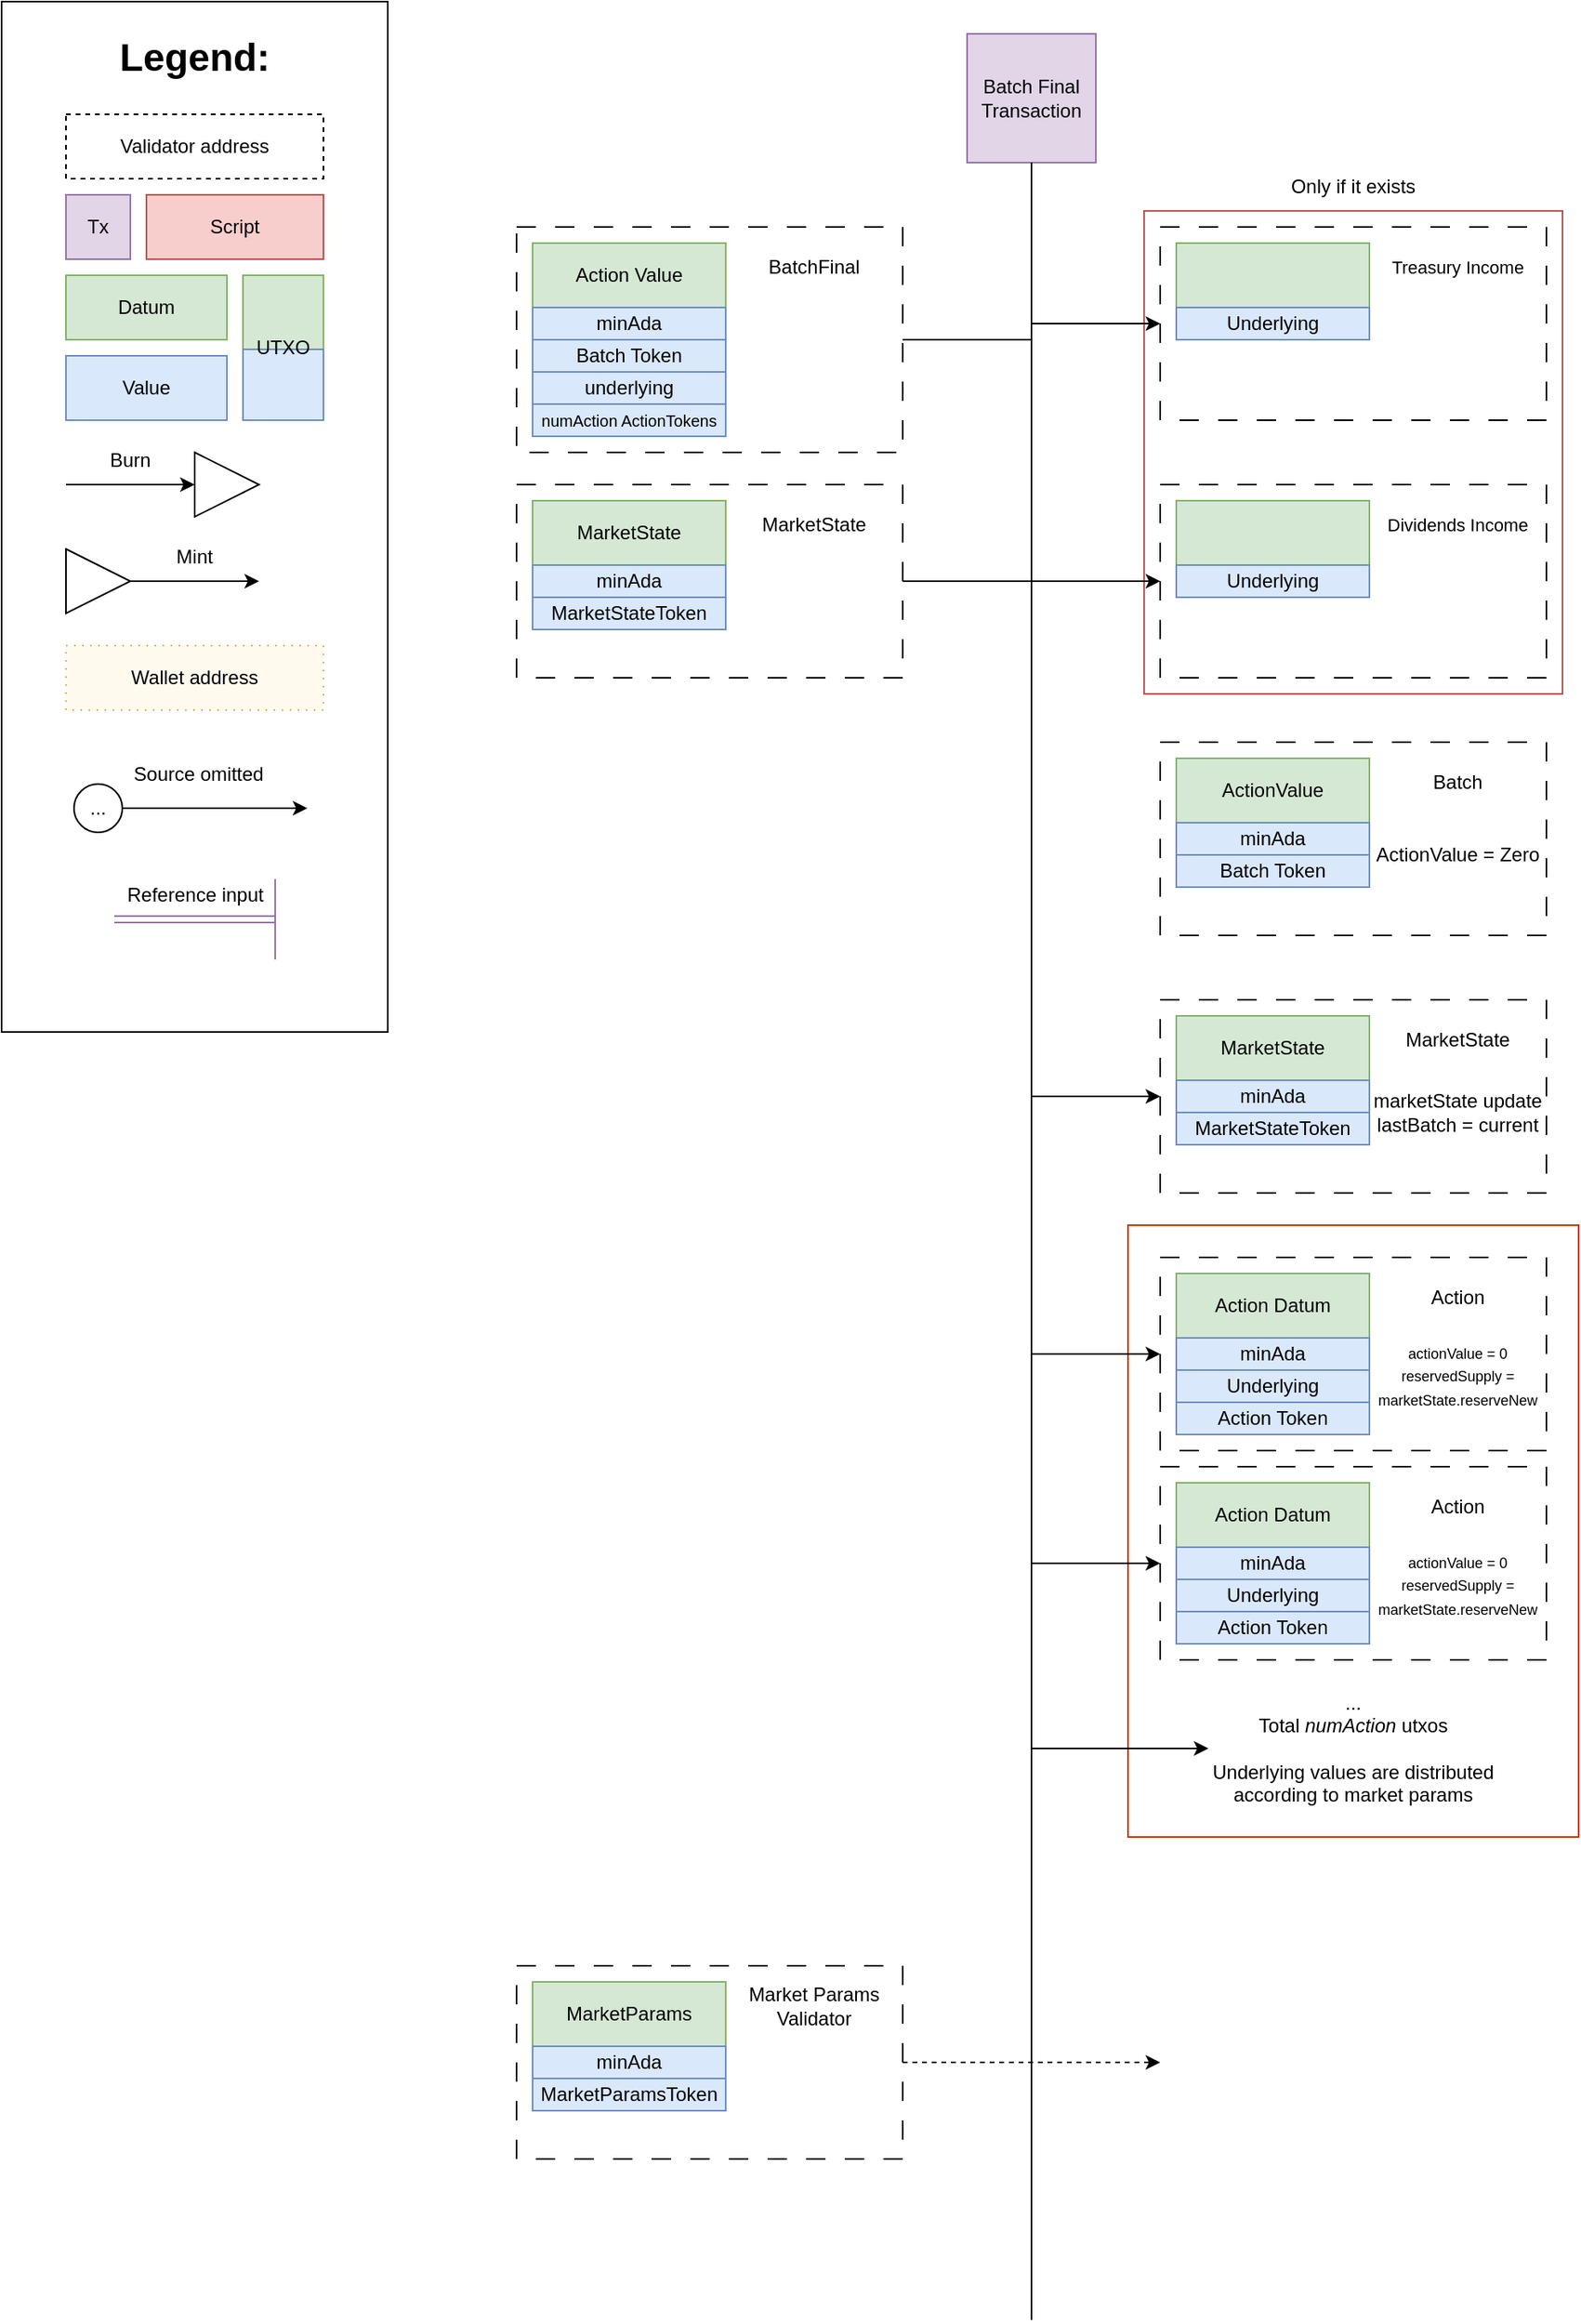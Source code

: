 <mxfile version="26.0.10">
  <diagram name="Page-1" id="YU9haA6fMDT3eav_pW62">
    <mxGraphModel dx="2197" dy="977" grid="1" gridSize="10" guides="1" tooltips="1" connect="1" arrows="1" fold="1" page="1" pageScale="1" pageWidth="850" pageHeight="1100" math="0" shadow="0">
      <root>
        <mxCell id="0" />
        <mxCell id="1" parent="0" />
        <mxCell id="FvWVYKfLzOEbFjhHtuPe-29" value="" style="rounded=0;whiteSpace=wrap;html=1;fillColor=none;strokeColor=#b85450;" parent="1" vertex="1">
          <mxGeometry x="470" y="230" width="260" height="300" as="geometry" />
        </mxCell>
        <mxCell id="FvWVYKfLzOEbFjhHtuPe-1" value="Batch Final Transaction" style="whiteSpace=wrap;html=1;aspect=fixed;fillColor=#e1d5e7;strokeColor=#9673a6;" parent="1" vertex="1">
          <mxGeometry x="360" y="120" width="80" height="80" as="geometry" />
        </mxCell>
        <mxCell id="FvWVYKfLzOEbFjhHtuPe-2" value="" style="endArrow=none;html=1;rounded=0;entryX=0.5;entryY=1;entryDx=0;entryDy=0;" parent="1" target="FvWVYKfLzOEbFjhHtuPe-1" edge="1">
          <mxGeometry width="50" height="50" relative="1" as="geometry">
            <mxPoint x="400" y="1540" as="sourcePoint" />
            <mxPoint x="440" y="570" as="targetPoint" />
          </mxGeometry>
        </mxCell>
        <mxCell id="FvWVYKfLzOEbFjhHtuPe-17" value="" style="rounded=0;whiteSpace=wrap;html=1;fillColor=none;dashed=1;dashPattern=12 12;strokeWidth=1;" parent="1" vertex="1">
          <mxGeometry x="480" y="240" width="240" height="120" as="geometry" />
        </mxCell>
        <mxCell id="FvWVYKfLzOEbFjhHtuPe-18" value="&lt;font style=&quot;font-size: 11px;&quot;&gt;Treasury Income&lt;br&gt;&lt;/font&gt;" style="text;html=1;strokeColor=none;fillColor=none;align=center;verticalAlign=middle;whiteSpace=wrap;rounded=0;" parent="1" vertex="1">
          <mxGeometry x="620" y="250" width="90" height="30" as="geometry" />
        </mxCell>
        <mxCell id="FvWVYKfLzOEbFjhHtuPe-19" value="" style="rounded=0;whiteSpace=wrap;html=1;fillColor=#d5e8d4;strokeColor=#82b366;" parent="1" vertex="1">
          <mxGeometry x="490" y="250" width="120" height="40" as="geometry" />
        </mxCell>
        <mxCell id="FvWVYKfLzOEbFjhHtuPe-20" value="Underlying" style="rounded=0;whiteSpace=wrap;html=1;fillColor=#dae8fc;strokeColor=#6c8ebf;" parent="1" vertex="1">
          <mxGeometry x="490" y="290" width="120" height="20" as="geometry" />
        </mxCell>
        <mxCell id="FvWVYKfLzOEbFjhHtuPe-23" value="" style="rounded=0;whiteSpace=wrap;html=1;fillColor=none;dashed=1;dashPattern=12 12;strokeWidth=1;" parent="1" vertex="1">
          <mxGeometry x="480" y="400" width="240" height="120" as="geometry" />
        </mxCell>
        <mxCell id="FvWVYKfLzOEbFjhHtuPe-24" value="&lt;font style=&quot;font-size: 11px;&quot;&gt;Dividends Income&lt;br&gt;&lt;/font&gt;" style="text;html=1;strokeColor=none;fillColor=none;align=center;verticalAlign=middle;whiteSpace=wrap;rounded=0;" parent="1" vertex="1">
          <mxGeometry x="620" y="410" width="90" height="30" as="geometry" />
        </mxCell>
        <mxCell id="FvWVYKfLzOEbFjhHtuPe-25" value="" style="rounded=0;whiteSpace=wrap;html=1;fillColor=#d5e8d4;strokeColor=#82b366;" parent="1" vertex="1">
          <mxGeometry x="490" y="410" width="120" height="40" as="geometry" />
        </mxCell>
        <mxCell id="FvWVYKfLzOEbFjhHtuPe-26" value="Underlying" style="rounded=0;whiteSpace=wrap;html=1;fillColor=#dae8fc;strokeColor=#6c8ebf;" parent="1" vertex="1">
          <mxGeometry x="490" y="450" width="120" height="20" as="geometry" />
        </mxCell>
        <mxCell id="FvWVYKfLzOEbFjhHtuPe-30" value="Only if it exists" style="text;html=1;strokeColor=none;fillColor=none;align=center;verticalAlign=middle;whiteSpace=wrap;rounded=0;" parent="1" vertex="1">
          <mxGeometry x="470" y="200" width="260" height="30" as="geometry" />
        </mxCell>
        <mxCell id="FvWVYKfLzOEbFjhHtuPe-31" value="" style="rounded=0;whiteSpace=wrap;html=1;fillColor=none;dashed=1;dashPattern=12 12;strokeWidth=1;" parent="1" vertex="1">
          <mxGeometry x="480" y="560" width="240" height="120" as="geometry" />
        </mxCell>
        <mxCell id="FvWVYKfLzOEbFjhHtuPe-32" value="Batch" style="text;html=1;strokeColor=none;fillColor=none;align=center;verticalAlign=middle;whiteSpace=wrap;rounded=0;" parent="1" vertex="1">
          <mxGeometry x="620" y="570" width="90" height="30" as="geometry" />
        </mxCell>
        <mxCell id="FvWVYKfLzOEbFjhHtuPe-33" value="ActionValue" style="rounded=0;whiteSpace=wrap;html=1;fillColor=#d5e8d4;strokeColor=#82b366;" parent="1" vertex="1">
          <mxGeometry x="490" y="570" width="120" height="40" as="geometry" />
        </mxCell>
        <mxCell id="FvWVYKfLzOEbFjhHtuPe-34" value="&lt;div&gt;minAda&lt;/div&gt;" style="rounded=0;whiteSpace=wrap;html=1;fillColor=#dae8fc;strokeColor=#6c8ebf;" parent="1" vertex="1">
          <mxGeometry x="490" y="610" width="120" height="20" as="geometry" />
        </mxCell>
        <mxCell id="FvWVYKfLzOEbFjhHtuPe-35" value="Batch Token" style="rounded=0;whiteSpace=wrap;html=1;fillColor=#dae8fc;strokeColor=#6c8ebf;" parent="1" vertex="1">
          <mxGeometry x="490" y="630" width="120" height="20" as="geometry" />
        </mxCell>
        <mxCell id="FvWVYKfLzOEbFjhHtuPe-43" value="" style="rounded=0;whiteSpace=wrap;html=1;fillColor=none;fontColor=#000000;strokeColor=#C73500;" parent="1" vertex="1">
          <mxGeometry x="460" y="860" width="280" height="380" as="geometry" />
        </mxCell>
        <mxCell id="FvWVYKfLzOEbFjhHtuPe-44" value="" style="rounded=0;whiteSpace=wrap;html=1;fillColor=none;dashed=1;dashPattern=12 12;strokeWidth=1;" parent="1" vertex="1">
          <mxGeometry x="480" y="880" width="240" height="120" as="geometry" />
        </mxCell>
        <mxCell id="FvWVYKfLzOEbFjhHtuPe-45" value="Action" style="text;html=1;strokeColor=none;fillColor=none;align=center;verticalAlign=middle;whiteSpace=wrap;rounded=0;" parent="1" vertex="1">
          <mxGeometry x="620" y="890" width="90" height="30" as="geometry" />
        </mxCell>
        <mxCell id="FvWVYKfLzOEbFjhHtuPe-46" value="Action Datum" style="rounded=0;whiteSpace=wrap;html=1;fillColor=#d5e8d4;strokeColor=#82b366;" parent="1" vertex="1">
          <mxGeometry x="490" y="890" width="120" height="40" as="geometry" />
        </mxCell>
        <mxCell id="FvWVYKfLzOEbFjhHtuPe-47" value="minAda" style="rounded=0;whiteSpace=wrap;html=1;fillColor=#dae8fc;strokeColor=#6c8ebf;" parent="1" vertex="1">
          <mxGeometry x="490" y="930" width="120" height="20" as="geometry" />
        </mxCell>
        <mxCell id="FvWVYKfLzOEbFjhHtuPe-48" value="Underlying" style="rounded=0;whiteSpace=wrap;html=1;fillColor=#dae8fc;strokeColor=#6c8ebf;" parent="1" vertex="1">
          <mxGeometry x="490" y="950" width="120" height="20" as="geometry" />
        </mxCell>
        <mxCell id="FvWVYKfLzOEbFjhHtuPe-49" value="Action Token" style="rounded=0;whiteSpace=wrap;html=1;fillColor=#dae8fc;strokeColor=#6c8ebf;" parent="1" vertex="1">
          <mxGeometry x="490" y="970" width="120" height="20" as="geometry" />
        </mxCell>
        <mxCell id="FvWVYKfLzOEbFjhHtuPe-50" value="" style="rounded=0;whiteSpace=wrap;html=1;fillColor=none;dashed=1;dashPattern=12 12;strokeWidth=1;" parent="1" vertex="1">
          <mxGeometry x="480" y="1010" width="240" height="120" as="geometry" />
        </mxCell>
        <mxCell id="FvWVYKfLzOEbFjhHtuPe-51" value="Action" style="text;html=1;strokeColor=none;fillColor=none;align=center;verticalAlign=middle;whiteSpace=wrap;rounded=0;" parent="1" vertex="1">
          <mxGeometry x="620" y="1020" width="90" height="30" as="geometry" />
        </mxCell>
        <mxCell id="FvWVYKfLzOEbFjhHtuPe-52" value="Action Datum" style="rounded=0;whiteSpace=wrap;html=1;fillColor=#d5e8d4;strokeColor=#82b366;" parent="1" vertex="1">
          <mxGeometry x="490" y="1020" width="120" height="40" as="geometry" />
        </mxCell>
        <mxCell id="FvWVYKfLzOEbFjhHtuPe-53" value="minAda" style="rounded=0;whiteSpace=wrap;html=1;fillColor=#dae8fc;strokeColor=#6c8ebf;" parent="1" vertex="1">
          <mxGeometry x="490" y="1060" width="120" height="20" as="geometry" />
        </mxCell>
        <mxCell id="FvWVYKfLzOEbFjhHtuPe-54" value="Underlying" style="rounded=0;whiteSpace=wrap;html=1;fillColor=#dae8fc;strokeColor=#6c8ebf;" parent="1" vertex="1">
          <mxGeometry x="490" y="1080" width="120" height="20" as="geometry" />
        </mxCell>
        <mxCell id="FvWVYKfLzOEbFjhHtuPe-55" value="&lt;div&gt;Action Token&lt;br&gt;&lt;/div&gt;" style="rounded=0;whiteSpace=wrap;html=1;fillColor=#dae8fc;strokeColor=#6c8ebf;" parent="1" vertex="1">
          <mxGeometry x="490" y="1100" width="120" height="20" as="geometry" />
        </mxCell>
        <mxCell id="FvWVYKfLzOEbFjhHtuPe-56" value="... &lt;br&gt;&lt;div&gt;Total &lt;i&gt;numAction&lt;/i&gt; utxos&lt;/div&gt;&lt;div&gt;&lt;br&gt;&lt;/div&gt;Underlying values are distributed according to market params" style="text;html=1;strokeColor=none;fillColor=none;align=center;verticalAlign=middle;whiteSpace=wrap;rounded=0;" parent="1" vertex="1">
          <mxGeometry x="510" y="1150" width="180" height="70" as="geometry" />
        </mxCell>
        <mxCell id="FvWVYKfLzOEbFjhHtuPe-90" style="edgeStyle=orthogonalEdgeStyle;rounded=0;orthogonalLoop=1;jettySize=auto;html=1;exitX=1;exitY=0.5;exitDx=0;exitDy=0;entryX=0;entryY=0.5;entryDx=0;entryDy=0;" parent="1" source="FvWVYKfLzOEbFjhHtuPe-57" target="FvWVYKfLzOEbFjhHtuPe-44" edge="1">
          <mxGeometry relative="1" as="geometry" />
        </mxCell>
        <mxCell id="FvWVYKfLzOEbFjhHtuPe-91" style="edgeStyle=orthogonalEdgeStyle;rounded=0;orthogonalLoop=1;jettySize=auto;html=1;exitX=1;exitY=0.5;exitDx=0;exitDy=0;entryX=0;entryY=0.5;entryDx=0;entryDy=0;" parent="1" source="FvWVYKfLzOEbFjhHtuPe-57" target="FvWVYKfLzOEbFjhHtuPe-50" edge="1">
          <mxGeometry relative="1" as="geometry" />
        </mxCell>
        <mxCell id="FvWVYKfLzOEbFjhHtuPe-92" style="edgeStyle=orthogonalEdgeStyle;rounded=0;orthogonalLoop=1;jettySize=auto;html=1;exitX=1;exitY=0.5;exitDx=0;exitDy=0;entryX=0;entryY=0.5;entryDx=0;entryDy=0;" parent="1" source="FvWVYKfLzOEbFjhHtuPe-57" target="FvWVYKfLzOEbFjhHtuPe-56" edge="1">
          <mxGeometry relative="1" as="geometry">
            <Array as="points">
              <mxPoint x="400" y="310" />
              <mxPoint x="400" y="1185" />
            </Array>
          </mxGeometry>
        </mxCell>
        <mxCell id="FvWVYKfLzOEbFjhHtuPe-93" style="edgeStyle=orthogonalEdgeStyle;rounded=0;orthogonalLoop=1;jettySize=auto;html=1;exitX=1;exitY=0.5;exitDx=0;exitDy=0;" parent="1" source="FvWVYKfLzOEbFjhHtuPe-57" target="FvWVYKfLzOEbFjhHtuPe-17" edge="1">
          <mxGeometry relative="1" as="geometry" />
        </mxCell>
        <mxCell id="FvWVYKfLzOEbFjhHtuPe-94" style="edgeStyle=orthogonalEdgeStyle;rounded=0;orthogonalLoop=1;jettySize=auto;html=1;exitX=1;exitY=0.5;exitDx=0;exitDy=0;entryX=0;entryY=0.5;entryDx=0;entryDy=0;" parent="1" source="FvWVYKfLzOEbFjhHtuPe-57" target="FvWVYKfLzOEbFjhHtuPe-23" edge="1">
          <mxGeometry relative="1" as="geometry" />
        </mxCell>
        <mxCell id="FvWVYKfLzOEbFjhHtuPe-57" value="" style="rounded=0;whiteSpace=wrap;html=1;fillColor=none;dashed=1;dashPattern=12 12;strokeWidth=1;" parent="1" vertex="1">
          <mxGeometry x="80" y="240" width="240" height="140" as="geometry" />
        </mxCell>
        <mxCell id="FvWVYKfLzOEbFjhHtuPe-58" value="BatchFinal" style="text;html=1;strokeColor=none;fillColor=none;align=center;verticalAlign=middle;whiteSpace=wrap;rounded=0;" parent="1" vertex="1">
          <mxGeometry x="220" y="250" width="90" height="30" as="geometry" />
        </mxCell>
        <mxCell id="FvWVYKfLzOEbFjhHtuPe-59" value="Action Value" style="rounded=0;whiteSpace=wrap;html=1;fillColor=#d5e8d4;strokeColor=#82b366;" parent="1" vertex="1">
          <mxGeometry x="90" y="250" width="120" height="40" as="geometry" />
        </mxCell>
        <mxCell id="FvWVYKfLzOEbFjhHtuPe-60" value="minAda" style="rounded=0;whiteSpace=wrap;html=1;fillColor=#dae8fc;strokeColor=#6c8ebf;" parent="1" vertex="1">
          <mxGeometry x="90" y="290" width="120" height="20" as="geometry" />
        </mxCell>
        <mxCell id="FvWVYKfLzOEbFjhHtuPe-61" value="Batch Token" style="rounded=0;whiteSpace=wrap;html=1;fillColor=#dae8fc;strokeColor=#6c8ebf;" parent="1" vertex="1">
          <mxGeometry x="90" y="310" width="120" height="20" as="geometry" />
        </mxCell>
        <mxCell id="FvWVYKfLzOEbFjhHtuPe-62" value="underlying" style="rounded=0;whiteSpace=wrap;html=1;fillColor=#dae8fc;strokeColor=#6c8ebf;" parent="1" vertex="1">
          <mxGeometry x="90" y="330" width="120" height="20" as="geometry" />
        </mxCell>
        <mxCell id="FvWVYKfLzOEbFjhHtuPe-63" value="&lt;font style=&quot;font-size: 10px;&quot;&gt;numAction ActionTokens&lt;/font&gt;" style="rounded=0;whiteSpace=wrap;html=1;fillColor=#dae8fc;strokeColor=#6c8ebf;" parent="1" vertex="1">
          <mxGeometry x="90" y="350" width="120" height="20" as="geometry" />
        </mxCell>
        <mxCell id="FvWVYKfLzOEbFjhHtuPe-89" style="edgeStyle=orthogonalEdgeStyle;rounded=0;orthogonalLoop=1;jettySize=auto;html=1;exitX=1;exitY=0.5;exitDx=0;exitDy=0;entryX=0;entryY=0.5;entryDx=0;entryDy=0;" parent="1" source="FvWVYKfLzOEbFjhHtuPe-65" target="FvWVYKfLzOEbFjhHtuPe-84" edge="1">
          <mxGeometry relative="1" as="geometry" />
        </mxCell>
        <mxCell id="FvWVYKfLzOEbFjhHtuPe-65" value="" style="rounded=0;whiteSpace=wrap;html=1;fillColor=none;dashed=1;dashPattern=12 12;strokeWidth=1;" parent="1" vertex="1">
          <mxGeometry x="80" y="400" width="240" height="120" as="geometry" />
        </mxCell>
        <mxCell id="FvWVYKfLzOEbFjhHtuPe-66" value="MarketState" style="text;html=1;strokeColor=none;fillColor=none;align=center;verticalAlign=middle;whiteSpace=wrap;rounded=0;" parent="1" vertex="1">
          <mxGeometry x="220" y="410" width="90" height="30" as="geometry" />
        </mxCell>
        <mxCell id="FvWVYKfLzOEbFjhHtuPe-67" value="MarketState" style="rounded=0;whiteSpace=wrap;html=1;fillColor=#d5e8d4;strokeColor=#82b366;" parent="1" vertex="1">
          <mxGeometry x="90" y="410" width="120" height="40" as="geometry" />
        </mxCell>
        <mxCell id="FvWVYKfLzOEbFjhHtuPe-68" value="minAda" style="rounded=0;whiteSpace=wrap;html=1;fillColor=#dae8fc;strokeColor=#6c8ebf;" parent="1" vertex="1">
          <mxGeometry x="90" y="450" width="120" height="20" as="geometry" />
        </mxCell>
        <mxCell id="FvWVYKfLzOEbFjhHtuPe-69" value="MarketStateToken" style="rounded=0;whiteSpace=wrap;html=1;fillColor=#dae8fc;strokeColor=#6c8ebf;" parent="1" vertex="1">
          <mxGeometry x="90" y="470" width="120" height="20" as="geometry" />
        </mxCell>
        <mxCell id="FvWVYKfLzOEbFjhHtuPe-82" style="edgeStyle=orthogonalEdgeStyle;rounded=0;orthogonalLoop=1;jettySize=auto;html=1;exitX=1;exitY=0.5;exitDx=0;exitDy=0;dashed=1;" parent="1" source="FvWVYKfLzOEbFjhHtuPe-77" edge="1">
          <mxGeometry relative="1" as="geometry">
            <mxPoint x="480" y="1380" as="targetPoint" />
          </mxGeometry>
        </mxCell>
        <mxCell id="FvWVYKfLzOEbFjhHtuPe-77" value="" style="rounded=0;whiteSpace=wrap;html=1;fillColor=none;dashed=1;dashPattern=12 12;strokeWidth=1;" parent="1" vertex="1">
          <mxGeometry x="80" y="1320" width="240" height="120" as="geometry" />
        </mxCell>
        <mxCell id="FvWVYKfLzOEbFjhHtuPe-78" value="Market Params Validator" style="text;html=1;strokeColor=none;fillColor=none;align=center;verticalAlign=middle;whiteSpace=wrap;rounded=0;" parent="1" vertex="1">
          <mxGeometry x="220" y="1330" width="90" height="30" as="geometry" />
        </mxCell>
        <mxCell id="FvWVYKfLzOEbFjhHtuPe-79" value="MarketParams" style="rounded=0;whiteSpace=wrap;html=1;fillColor=#d5e8d4;strokeColor=#82b366;" parent="1" vertex="1">
          <mxGeometry x="90" y="1330" width="120" height="40" as="geometry" />
        </mxCell>
        <mxCell id="FvWVYKfLzOEbFjhHtuPe-80" value="minAda" style="rounded=0;whiteSpace=wrap;html=1;fillColor=#dae8fc;strokeColor=#6c8ebf;" parent="1" vertex="1">
          <mxGeometry x="90" y="1370" width="120" height="20" as="geometry" />
        </mxCell>
        <mxCell id="FvWVYKfLzOEbFjhHtuPe-81" value="MarketParamsToken" style="rounded=0;whiteSpace=wrap;html=1;fillColor=#dae8fc;strokeColor=#6c8ebf;" parent="1" vertex="1">
          <mxGeometry x="90" y="1390" width="120" height="20" as="geometry" />
        </mxCell>
        <mxCell id="FvWVYKfLzOEbFjhHtuPe-84" value="" style="rounded=0;whiteSpace=wrap;html=1;fillColor=none;dashed=1;dashPattern=12 12;strokeWidth=1;" parent="1" vertex="1">
          <mxGeometry x="480" y="720" width="240" height="120" as="geometry" />
        </mxCell>
        <mxCell id="FvWVYKfLzOEbFjhHtuPe-85" value="MarketState" style="text;html=1;strokeColor=none;fillColor=none;align=center;verticalAlign=middle;whiteSpace=wrap;rounded=0;" parent="1" vertex="1">
          <mxGeometry x="620" y="730" width="90" height="30" as="geometry" />
        </mxCell>
        <mxCell id="FvWVYKfLzOEbFjhHtuPe-86" value="MarketState" style="rounded=0;whiteSpace=wrap;html=1;fillColor=#d5e8d4;strokeColor=#82b366;" parent="1" vertex="1">
          <mxGeometry x="490" y="730" width="120" height="40" as="geometry" />
        </mxCell>
        <mxCell id="FvWVYKfLzOEbFjhHtuPe-87" value="minAda" style="rounded=0;whiteSpace=wrap;html=1;fillColor=#dae8fc;strokeColor=#6c8ebf;" parent="1" vertex="1">
          <mxGeometry x="490" y="770" width="120" height="20" as="geometry" />
        </mxCell>
        <mxCell id="FvWVYKfLzOEbFjhHtuPe-88" value="MarketStateToken" style="rounded=0;whiteSpace=wrap;html=1;fillColor=#dae8fc;strokeColor=#6c8ebf;" parent="1" vertex="1">
          <mxGeometry x="490" y="790" width="120" height="20" as="geometry" />
        </mxCell>
        <mxCell id="FvWVYKfLzOEbFjhHtuPe-95" value="&lt;div&gt;ActionValue = Zero&lt;/div&gt;" style="text;html=1;strokeColor=none;fillColor=none;align=center;verticalAlign=middle;whiteSpace=wrap;rounded=0;" parent="1" vertex="1">
          <mxGeometry x="610" y="590" width="110" height="80" as="geometry" />
        </mxCell>
        <mxCell id="FvWVYKfLzOEbFjhHtuPe-96" value="marketState update lastBatch = current" style="text;html=1;strokeColor=none;fillColor=none;align=center;verticalAlign=middle;whiteSpace=wrap;rounded=0;" parent="1" vertex="1">
          <mxGeometry x="610" y="750" width="110" height="80" as="geometry" />
        </mxCell>
        <mxCell id="FvWVYKfLzOEbFjhHtuPe-97" value="&lt;font style=&quot;font-size: 9px;&quot;&gt;actionValue = 0&lt;br&gt;reservedSupply = marketState.reserveNew&lt;/font&gt;" style="text;html=1;strokeColor=none;fillColor=none;align=center;verticalAlign=middle;whiteSpace=wrap;rounded=0;" parent="1" vertex="1">
          <mxGeometry x="610" y="915" width="110" height="75" as="geometry" />
        </mxCell>
        <mxCell id="FvWVYKfLzOEbFjhHtuPe-98" value="&lt;font style=&quot;font-size: 9px;&quot;&gt;actionValue = 0&lt;br&gt;reservedSupply = marketState.reserveNew&lt;/font&gt;" style="text;html=1;strokeColor=none;fillColor=none;align=center;verticalAlign=middle;whiteSpace=wrap;rounded=0;" parent="1" vertex="1">
          <mxGeometry x="610" y="1045" width="110" height="75" as="geometry" />
        </mxCell>
        <mxCell id="WtjrpzOSmNOJ3_J0PeFR-1" value="" style="rounded=0;whiteSpace=wrap;html=1;fontSize=12;movable=1;resizable=1;rotatable=1;deletable=1;editable=1;locked=0;connectable=1;" parent="1" vertex="1">
          <mxGeometry x="-240" y="100" width="240" height="640" as="geometry" />
        </mxCell>
        <mxCell id="WtjrpzOSmNOJ3_J0PeFR-2" value="Legend:" style="text;html=1;strokeColor=none;fillColor=none;align=center;verticalAlign=middle;whiteSpace=wrap;rounded=0;fontStyle=1;fontSize=24;movable=1;resizable=1;rotatable=1;deletable=1;editable=1;locked=0;connectable=1;" parent="1" vertex="1">
          <mxGeometry x="-200" y="100" width="160" height="70" as="geometry" />
        </mxCell>
        <mxCell id="WtjrpzOSmNOJ3_J0PeFR-3" value="Validator address" style="rounded=0;whiteSpace=wrap;html=1;fontSize=12;fillColor=none;dashed=1;horizontal=1;strokeColor=#000000;gradientColor=none;movable=1;resizable=1;rotatable=1;deletable=1;editable=1;locked=0;connectable=1;" parent="1" vertex="1">
          <mxGeometry x="-200" y="170" width="160" height="40" as="geometry" />
        </mxCell>
        <mxCell id="WtjrpzOSmNOJ3_J0PeFR-4" value="Tx" style="rounded=0;whiteSpace=wrap;html=1;fontSize=12;fillColor=#e1d5e7;horizontal=1;strokeColor=#9673a6;movable=1;resizable=1;rotatable=1;deletable=1;editable=1;locked=0;connectable=1;" parent="1" vertex="1">
          <mxGeometry x="-200" y="220" width="40" height="40" as="geometry" />
        </mxCell>
        <mxCell id="WtjrpzOSmNOJ3_J0PeFR-5" value="&lt;div&gt;Datum&lt;/div&gt;" style="rounded=0;whiteSpace=wrap;html=1;fontSize=12;fillColor=#d5e8d4;horizontal=1;strokeColor=#82b366;movable=1;resizable=1;rotatable=1;deletable=1;editable=1;locked=0;connectable=1;" parent="1" vertex="1">
          <mxGeometry x="-200" y="270" width="100" height="40" as="geometry" />
        </mxCell>
        <mxCell id="WtjrpzOSmNOJ3_J0PeFR-6" value="" style="rounded=0;whiteSpace=wrap;html=1;fontSize=12;fillColor=#d5e8d4;horizontal=1;strokeColor=#82b366;movable=1;resizable=1;rotatable=1;deletable=1;editable=1;locked=0;connectable=1;" parent="1" vertex="1">
          <mxGeometry x="-90" y="270" width="50" height="46" as="geometry" />
        </mxCell>
        <mxCell id="WtjrpzOSmNOJ3_J0PeFR-7" value="Value" style="rounded=0;whiteSpace=wrap;html=1;fontSize=12;fillColor=#dae8fc;horizontal=1;strokeColor=#6c8ebf;movable=1;resizable=1;rotatable=1;deletable=1;editable=1;locked=0;connectable=1;" parent="1" vertex="1">
          <mxGeometry x="-200" y="320" width="100" height="40" as="geometry" />
        </mxCell>
        <mxCell id="WtjrpzOSmNOJ3_J0PeFR-8" value="" style="rounded=0;whiteSpace=wrap;html=1;fontSize=12;fillColor=#dae8fc;horizontal=1;strokeColor=#6c8ebf;movable=1;resizable=1;rotatable=1;deletable=1;editable=1;locked=0;connectable=1;" parent="1" vertex="1">
          <mxGeometry x="-90" y="316" width="50" height="44" as="geometry" />
        </mxCell>
        <mxCell id="WtjrpzOSmNOJ3_J0PeFR-9" value="UTXO" style="text;html=1;strokeColor=none;fillColor=none;align=center;verticalAlign=middle;whiteSpace=wrap;rounded=0;fontSize=12;movable=1;resizable=1;rotatable=1;deletable=1;editable=1;locked=0;connectable=1;" parent="1" vertex="1">
          <mxGeometry x="-85" y="300" width="40" height="30" as="geometry" />
        </mxCell>
        <mxCell id="WtjrpzOSmNOJ3_J0PeFR-10" value="" style="triangle;whiteSpace=wrap;html=1;fontSize=12;strokeColor=default;fillColor=default;movable=1;resizable=1;rotatable=1;deletable=1;editable=1;locked=0;connectable=1;" parent="1" vertex="1">
          <mxGeometry x="-120" y="380" width="40" height="40" as="geometry" />
        </mxCell>
        <mxCell id="WtjrpzOSmNOJ3_J0PeFR-11" value="" style="endArrow=classic;html=1;rounded=0;fontSize=12;entryX=0;entryY=0.5;entryDx=0;entryDy=0;movable=1;resizable=1;rotatable=1;deletable=1;editable=1;locked=0;connectable=1;" parent="1" target="WtjrpzOSmNOJ3_J0PeFR-10" edge="1">
          <mxGeometry width="50" height="50" relative="1" as="geometry">
            <mxPoint x="-200" y="400" as="sourcePoint" />
            <mxPoint x="-150" y="420" as="targetPoint" />
          </mxGeometry>
        </mxCell>
        <mxCell id="WtjrpzOSmNOJ3_J0PeFR-12" value="Burn" style="text;html=1;strokeColor=none;fillColor=none;align=center;verticalAlign=middle;whiteSpace=wrap;rounded=0;fontSize=12;movable=1;resizable=1;rotatable=1;deletable=1;editable=1;locked=0;connectable=1;" parent="1" vertex="1">
          <mxGeometry x="-190" y="370" width="60" height="30" as="geometry" />
        </mxCell>
        <mxCell id="WtjrpzOSmNOJ3_J0PeFR-13" value="" style="triangle;whiteSpace=wrap;html=1;fontSize=12;strokeColor=default;fillColor=default;movable=1;resizable=1;rotatable=1;deletable=1;editable=1;locked=0;connectable=1;" parent="1" vertex="1">
          <mxGeometry x="-200" y="440" width="40" height="40" as="geometry" />
        </mxCell>
        <mxCell id="WtjrpzOSmNOJ3_J0PeFR-14" value="" style="endArrow=classic;html=1;rounded=0;fontSize=12;exitX=1;exitY=0.5;exitDx=0;exitDy=0;movable=1;resizable=1;rotatable=1;deletable=1;editable=1;locked=0;connectable=1;" parent="1" source="WtjrpzOSmNOJ3_J0PeFR-13" edge="1">
          <mxGeometry width="50" height="50" relative="1" as="geometry">
            <mxPoint x="-120" y="500" as="sourcePoint" />
            <mxPoint x="-80" y="460" as="targetPoint" />
          </mxGeometry>
        </mxCell>
        <mxCell id="WtjrpzOSmNOJ3_J0PeFR-15" value="Mint" style="text;html=1;strokeColor=none;fillColor=none;align=center;verticalAlign=middle;whiteSpace=wrap;rounded=0;fontSize=12;movable=1;resizable=1;rotatable=1;deletable=1;editable=1;locked=0;connectable=1;" parent="1" vertex="1">
          <mxGeometry x="-150" y="430" width="60" height="30" as="geometry" />
        </mxCell>
        <mxCell id="WtjrpzOSmNOJ3_J0PeFR-16" value="Wallet address" style="rounded=0;whiteSpace=wrap;html=1;fontSize=12;fillColor=#FFFAED;dashed=1;horizontal=1;dashPattern=1 4;strokeColor=#d6b656;movable=1;resizable=1;rotatable=1;deletable=1;editable=1;locked=0;connectable=1;" parent="1" vertex="1">
          <mxGeometry x="-200" y="500" width="160" height="40" as="geometry" />
        </mxCell>
        <mxCell id="WtjrpzOSmNOJ3_J0PeFR-17" style="edgeStyle=orthogonalEdgeStyle;rounded=0;orthogonalLoop=1;jettySize=auto;html=1;exitX=1;exitY=0.5;exitDx=0;exitDy=0;fontSize=12;movable=1;resizable=1;rotatable=1;deletable=1;editable=1;locked=0;connectable=1;" parent="1" source="WtjrpzOSmNOJ3_J0PeFR-18" edge="1">
          <mxGeometry relative="1" as="geometry">
            <mxPoint x="-50" y="601" as="targetPoint" />
          </mxGeometry>
        </mxCell>
        <mxCell id="WtjrpzOSmNOJ3_J0PeFR-18" value="..." style="ellipse;whiteSpace=wrap;html=1;aspect=fixed;fontSize=12;strokeColor=#000000;fillColor=none;gradientColor=none;movable=1;resizable=1;rotatable=1;deletable=1;editable=1;locked=0;connectable=1;" parent="1" vertex="1">
          <mxGeometry x="-195" y="586" width="30" height="30" as="geometry" />
        </mxCell>
        <mxCell id="WtjrpzOSmNOJ3_J0PeFR-19" value="Source omitted" style="text;html=1;strokeColor=none;fillColor=none;align=center;verticalAlign=middle;whiteSpace=wrap;rounded=0;fontSize=12;movable=1;resizable=1;rotatable=1;deletable=1;editable=1;locked=0;connectable=1;" parent="1" vertex="1">
          <mxGeometry x="-165" y="570" width="95" height="20" as="geometry" />
        </mxCell>
        <mxCell id="WtjrpzOSmNOJ3_J0PeFR-20" value="Script" style="rounded=0;whiteSpace=wrap;html=1;fontSize=12;fillColor=#f8cecc;horizontal=1;strokeColor=#b85450;movable=1;resizable=1;rotatable=1;deletable=1;editable=1;locked=0;connectable=1;" parent="1" vertex="1">
          <mxGeometry x="-150" y="220" width="110" height="40" as="geometry" />
        </mxCell>
        <mxCell id="WtjrpzOSmNOJ3_J0PeFR-21" value="" style="endArrow=none;html=1;rounded=0;fillColor=#e1d5e7;strokeColor=#9673a6;movable=1;resizable=1;rotatable=1;deletable=1;editable=1;locked=0;connectable=1;" parent="1" edge="1">
          <mxGeometry width="50" height="50" relative="1" as="geometry">
            <mxPoint x="-70" y="695" as="sourcePoint" />
            <mxPoint x="-70" y="645" as="targetPoint" />
          </mxGeometry>
        </mxCell>
        <mxCell id="WtjrpzOSmNOJ3_J0PeFR-22" value="" style="shape=link;html=1;rounded=0;fillColor=#e1d5e7;strokeColor=#9673a6;movable=1;resizable=1;rotatable=1;deletable=1;editable=1;locked=0;connectable=1;" parent="1" edge="1">
          <mxGeometry width="100" relative="1" as="geometry">
            <mxPoint x="-170" y="670" as="sourcePoint" />
            <mxPoint x="-70" y="670" as="targetPoint" />
          </mxGeometry>
        </mxCell>
        <mxCell id="WtjrpzOSmNOJ3_J0PeFR-23" value="Reference input" style="text;html=1;strokeColor=none;fillColor=none;align=center;verticalAlign=middle;whiteSpace=wrap;rounded=0;fontSize=12;movable=1;resizable=1;rotatable=1;deletable=1;editable=1;locked=0;connectable=1;" parent="1" vertex="1">
          <mxGeometry x="-167.5" y="645" width="95" height="20" as="geometry" />
        </mxCell>
      </root>
    </mxGraphModel>
  </diagram>
</mxfile>
